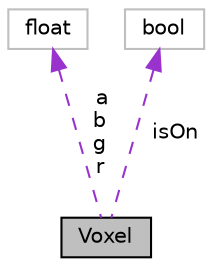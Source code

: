 digraph "Voxel"
{
 // LATEX_PDF_SIZE
  edge [fontname="Helvetica",fontsize="10",labelfontname="Helvetica",labelfontsize="10"];
  node [fontname="Helvetica",fontsize="10",shape=record];
  Node1 [label="Voxel",height=0.2,width=0.4,color="black", fillcolor="grey75", style="filled", fontcolor="black",tooltip="Struct Voxel (volume element) utilizada para armazenar propriedades dos elementos que constituirá a e..."];
  Node2 -> Node1 [dir="back",color="darkorchid3",fontsize="10",style="dashed",label=" a\nb\ng\nr" ,fontname="Helvetica"];
  Node2 [label="float",height=0.2,width=0.4,color="grey75", fillcolor="white", style="filled",tooltip=" "];
  Node3 -> Node1 [dir="back",color="darkorchid3",fontsize="10",style="dashed",label=" isOn" ,fontname="Helvetica"];
  Node3 [label="bool",height=0.2,width=0.4,color="grey75", fillcolor="white", style="filled",tooltip=" "];
}
